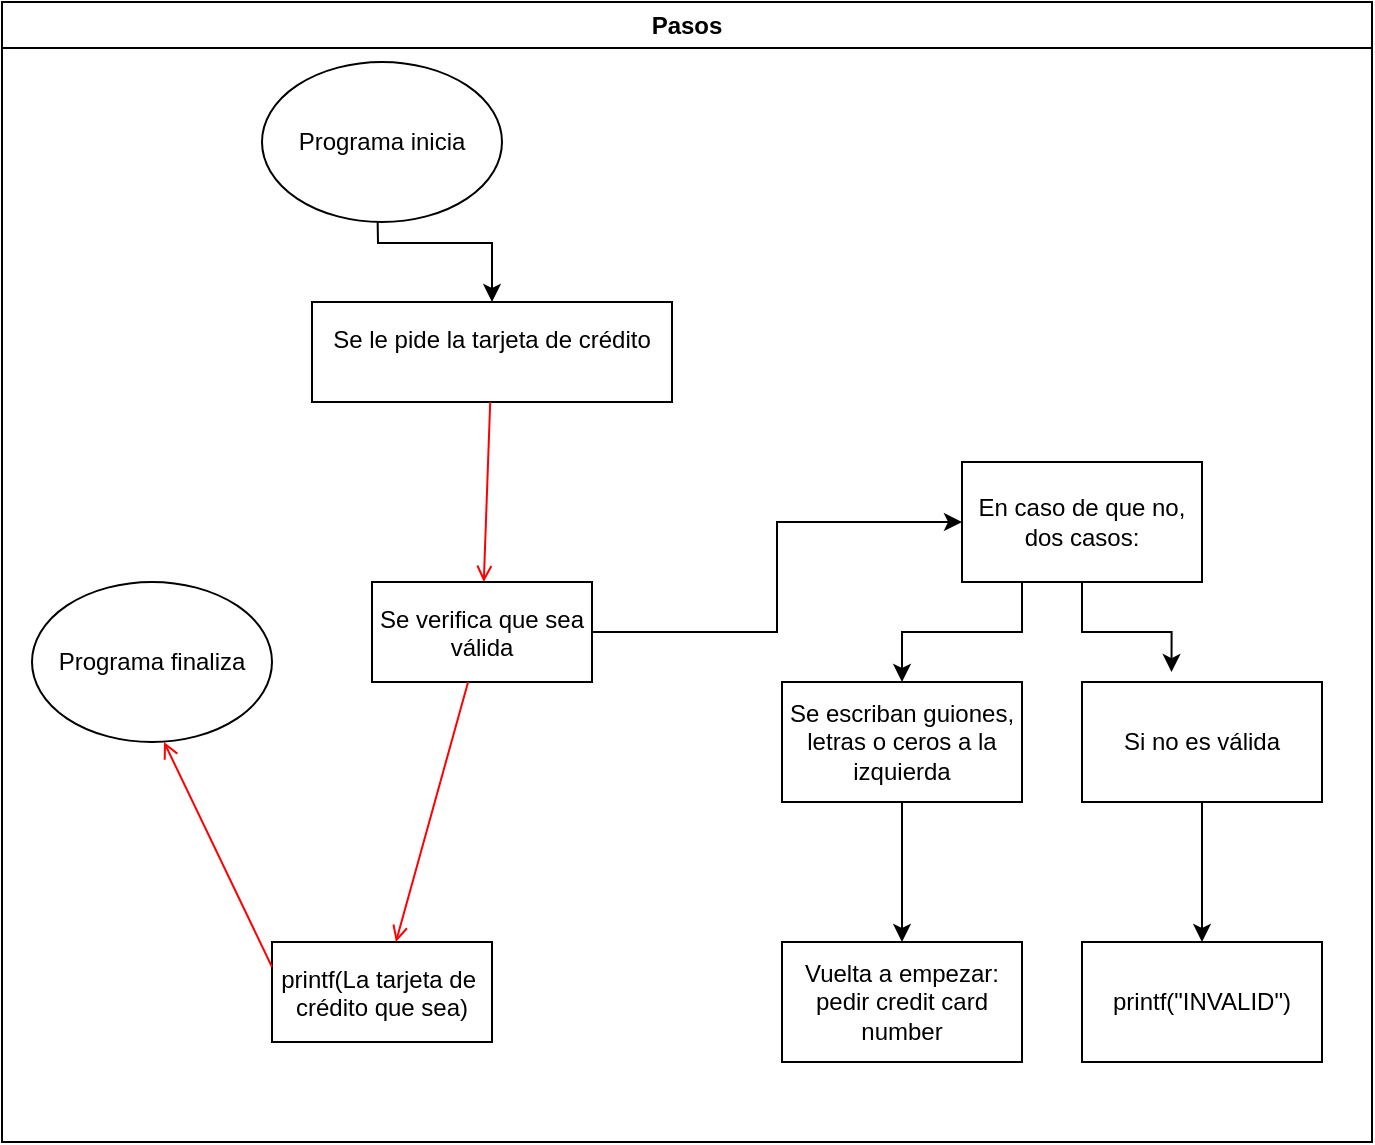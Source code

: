 <mxfile version="24.2.3" type="github">
  <diagram name="Page-1" id="e7e014a7-5840-1c2e-5031-d8a46d1fe8dd">
    <mxGraphModel dx="848" dy="653" grid="1" gridSize="10" guides="1" tooltips="1" connect="1" arrows="1" fold="1" page="1" pageScale="1" pageWidth="1169" pageHeight="826" background="none" math="0" shadow="0">
      <root>
        <mxCell id="0" />
        <mxCell id="1" parent="0" />
        <mxCell id="2" value="Pasos" style="swimlane;whiteSpace=wrap" parent="1" vertex="1">
          <mxGeometry x="150" y="60" width="685" height="570" as="geometry" />
        </mxCell>
        <mxCell id="7" value="Se le pide la tarjeta de crédito&#xa;" style="" parent="2" vertex="1">
          <mxGeometry x="155" y="150" width="180" height="50" as="geometry" />
        </mxCell>
        <mxCell id="BGOaHPRjW6HbPEHtvm_S-56" style="edgeStyle=orthogonalEdgeStyle;rounded=0;orthogonalLoop=1;jettySize=auto;html=1;entryX=0;entryY=0.5;entryDx=0;entryDy=0;" edge="1" parent="2" source="8" target="BGOaHPRjW6HbPEHtvm_S-52">
          <mxGeometry relative="1" as="geometry">
            <mxPoint x="335" y="260" as="targetPoint" />
          </mxGeometry>
        </mxCell>
        <mxCell id="8" value="Se verifica que sea&#xa;válida" style="" parent="2" vertex="1">
          <mxGeometry x="185" y="290" width="110" height="50" as="geometry" />
        </mxCell>
        <mxCell id="9" value="" style="endArrow=open;strokeColor=#FF0000;endFill=1;rounded=0" parent="2" source="7" target="8" edge="1">
          <mxGeometry relative="1" as="geometry" />
        </mxCell>
        <mxCell id="10" value="printf(La tarjeta de &#xa;crédito que sea)" style="" parent="2" vertex="1">
          <mxGeometry x="135" y="470" width="110" height="50" as="geometry" />
        </mxCell>
        <mxCell id="11" value="" style="endArrow=open;strokeColor=#FF0000;endFill=1;rounded=0" parent="2" source="8" target="10" edge="1">
          <mxGeometry relative="1" as="geometry" />
        </mxCell>
        <mxCell id="BGOaHPRjW6HbPEHtvm_S-51" value="" style="edgeStyle=orthogonalEdgeStyle;rounded=0;orthogonalLoop=1;jettySize=auto;html=1;" edge="1" parent="2" target="7">
          <mxGeometry relative="1" as="geometry">
            <mxPoint x="187.5" y="90" as="sourcePoint" />
          </mxGeometry>
        </mxCell>
        <mxCell id="20" value="" style="endArrow=open;strokeColor=#FF0000;endFill=1;rounded=0;exitX=0;exitY=0.25;exitDx=0;exitDy=0;" parent="2" source="10" edge="1">
          <mxGeometry relative="1" as="geometry">
            <mxPoint x="69" y="470" as="sourcePoint" />
            <mxPoint x="81" y="370" as="targetPoint" />
          </mxGeometry>
        </mxCell>
        <mxCell id="BGOaHPRjW6HbPEHtvm_S-60" style="edgeStyle=orthogonalEdgeStyle;rounded=0;orthogonalLoop=1;jettySize=auto;html=1;exitX=0.25;exitY=1;exitDx=0;exitDy=0;entryX=0.5;entryY=0;entryDx=0;entryDy=0;" edge="1" parent="2" source="BGOaHPRjW6HbPEHtvm_S-52" target="BGOaHPRjW6HbPEHtvm_S-59">
          <mxGeometry relative="1" as="geometry" />
        </mxCell>
        <mxCell id="BGOaHPRjW6HbPEHtvm_S-52" value="En caso de que no, dos casos:" style="rounded=0;whiteSpace=wrap;html=1;" vertex="1" parent="2">
          <mxGeometry x="480" y="230" width="120" height="60" as="geometry" />
        </mxCell>
        <mxCell id="BGOaHPRjW6HbPEHtvm_S-65" style="edgeStyle=orthogonalEdgeStyle;rounded=0;orthogonalLoop=1;jettySize=auto;html=1;exitX=0.5;exitY=1;exitDx=0;exitDy=0;entryX=0.5;entryY=0;entryDx=0;entryDy=0;" edge="1" parent="2" source="BGOaHPRjW6HbPEHtvm_S-53" target="BGOaHPRjW6HbPEHtvm_S-63">
          <mxGeometry relative="1" as="geometry" />
        </mxCell>
        <mxCell id="BGOaHPRjW6HbPEHtvm_S-53" value="Si no es válida" style="rounded=0;whiteSpace=wrap;html=1;" vertex="1" parent="2">
          <mxGeometry x="540" y="340" width="120" height="60" as="geometry" />
        </mxCell>
        <mxCell id="BGOaHPRjW6HbPEHtvm_S-54" value="Programa inicia" style="ellipse;whiteSpace=wrap;html=1;" vertex="1" parent="2">
          <mxGeometry x="130" y="30" width="120" height="80" as="geometry" />
        </mxCell>
        <mxCell id="BGOaHPRjW6HbPEHtvm_S-55" value="Programa finaliza" style="ellipse;whiteSpace=wrap;html=1;" vertex="1" parent="2">
          <mxGeometry x="15" y="290" width="120" height="80" as="geometry" />
        </mxCell>
        <mxCell id="BGOaHPRjW6HbPEHtvm_S-57" style="edgeStyle=orthogonalEdgeStyle;rounded=0;orthogonalLoop=1;jettySize=auto;html=1;exitX=0.5;exitY=1;exitDx=0;exitDy=0;entryX=0.373;entryY=-0.083;entryDx=0;entryDy=0;entryPerimeter=0;" edge="1" parent="2" source="BGOaHPRjW6HbPEHtvm_S-52" target="BGOaHPRjW6HbPEHtvm_S-53">
          <mxGeometry relative="1" as="geometry" />
        </mxCell>
        <mxCell id="BGOaHPRjW6HbPEHtvm_S-64" style="edgeStyle=orthogonalEdgeStyle;rounded=0;orthogonalLoop=1;jettySize=auto;html=1;exitX=0.5;exitY=1;exitDx=0;exitDy=0;entryX=0.5;entryY=0;entryDx=0;entryDy=0;" edge="1" parent="2" source="BGOaHPRjW6HbPEHtvm_S-59" target="BGOaHPRjW6HbPEHtvm_S-62">
          <mxGeometry relative="1" as="geometry" />
        </mxCell>
        <mxCell id="BGOaHPRjW6HbPEHtvm_S-59" value="Se escriban guiones, letras o ceros a la izquierda" style="rounded=0;whiteSpace=wrap;html=1;" vertex="1" parent="2">
          <mxGeometry x="390" y="340" width="120" height="60" as="geometry" />
        </mxCell>
        <mxCell id="BGOaHPRjW6HbPEHtvm_S-62" value="Vuelta a empezar: pedir credit card number" style="rounded=0;whiteSpace=wrap;html=1;" vertex="1" parent="2">
          <mxGeometry x="390" y="470" width="120" height="60" as="geometry" />
        </mxCell>
        <mxCell id="BGOaHPRjW6HbPEHtvm_S-63" value="printf(&quot;INVALID&quot;)" style="rounded=0;whiteSpace=wrap;html=1;" vertex="1" parent="2">
          <mxGeometry x="540" y="470" width="120" height="60" as="geometry" />
        </mxCell>
      </root>
    </mxGraphModel>
  </diagram>
</mxfile>
